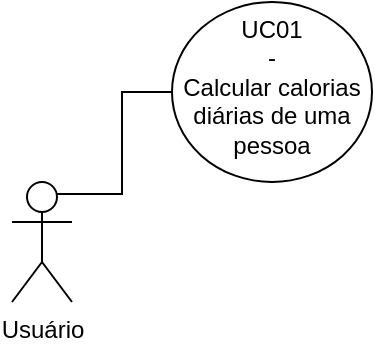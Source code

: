 <mxfile pages="2">
    <diagram name="Caso de Uso" id="Kp4RiOTUOaYyK0_0ndg5">
        <mxGraphModel dx="474" dy="343" grid="1" gridSize="10" guides="1" tooltips="1" connect="1" arrows="1" fold="1" page="1" pageScale="1" pageWidth="827" pageHeight="1169" math="0" shadow="0">
            <root>
                <mxCell id="0"/>
                <mxCell id="1" parent="0"/>
                <mxCell id="DRCF4kptqRcxDCCSdUO5-3" value="" style="edgeStyle=orthogonalEdgeStyle;rounded=0;orthogonalLoop=1;jettySize=auto;html=1;endArrow=none;endFill=0;exitX=0.75;exitY=0.1;exitDx=0;exitDy=0;exitPerimeter=0;" parent="1" source="lyHDmYncrkeJw9UYQN7x-1" target="DRCF4kptqRcxDCCSdUO5-2" edge="1">
                    <mxGeometry relative="1" as="geometry"/>
                </mxCell>
                <mxCell id="lyHDmYncrkeJw9UYQN7x-1" value="Usuário" style="shape=umlActor;verticalLabelPosition=bottom;verticalAlign=top;html=1;outlineConnect=0;" parent="1" vertex="1">
                    <mxGeometry x="80" y="240" width="30" height="60" as="geometry"/>
                </mxCell>
                <mxCell id="DRCF4kptqRcxDCCSdUO5-2" value="UC01&lt;div&gt;-&lt;br&gt;&lt;div&gt;&lt;span style=&quot;background-color: initial;&quot;&gt;Calcular calorias diárias de uma pessoa&lt;/span&gt;&lt;/div&gt;&lt;/div&gt;" style="ellipse;whiteSpace=wrap;html=1;verticalAlign=top;" parent="1" vertex="1">
                    <mxGeometry x="160" y="150" width="100" height="90" as="geometry"/>
                </mxCell>
            </root>
        </mxGraphModel>
    </diagram>
    <diagram id="qQSQ8Psx-xY8djJgs6Xk" name="Classe">
        <mxGraphModel dx="558" dy="404" grid="1" gridSize="10" guides="1" tooltips="1" connect="1" arrows="1" fold="1" page="1" pageScale="1" pageWidth="827" pageHeight="1169" math="0" shadow="0">
            <root>
                <mxCell id="0"/>
                <mxCell id="1" parent="0"/>
                <mxCell id="x8xjkhN7uNwqzMM6Qpy7-1" value="Pessoa" style="swimlane;fontStyle=1;align=center;verticalAlign=top;childLayout=stackLayout;horizontal=1;startSize=26;horizontalStack=0;resizeParent=1;resizeParentMax=0;resizeLast=0;collapsible=1;marginBottom=0;" vertex="1" parent="1">
                    <mxGeometry x="150" y="550" width="200" height="268" as="geometry"/>
                </mxCell>
                <mxCell id="x8xjkhN7uNwqzMM6Qpy7-2" value="- sexo: int" style="text;strokeColor=none;fillColor=none;align=left;verticalAlign=top;spacingLeft=4;spacingRight=4;overflow=hidden;rotatable=0;points=[[0,0.5],[1,0.5]];portConstraint=eastwest;" vertex="1" parent="x8xjkhN7uNwqzMM6Qpy7-1">
                    <mxGeometry y="26" width="200" height="26" as="geometry"/>
                </mxCell>
                <mxCell id="x8xjkhN7uNwqzMM6Qpy7-5" value="- peso: float" style="text;strokeColor=none;fillColor=none;align=left;verticalAlign=top;spacingLeft=4;spacingRight=4;overflow=hidden;rotatable=0;points=[[0,0.5],[1,0.5]];portConstraint=eastwest;" vertex="1" parent="x8xjkhN7uNwqzMM6Qpy7-1">
                    <mxGeometry y="52" width="200" height="26" as="geometry"/>
                </mxCell>
                <mxCell id="x8xjkhN7uNwqzMM6Qpy7-6" value="- altura: float" style="text;strokeColor=none;fillColor=none;align=left;verticalAlign=top;spacingLeft=4;spacingRight=4;overflow=hidden;rotatable=0;points=[[0,0.5],[1,0.5]];portConstraint=eastwest;" vertex="1" parent="x8xjkhN7uNwqzMM6Qpy7-1">
                    <mxGeometry y="78" width="200" height="26" as="geometry"/>
                </mxCell>
                <mxCell id="x8xjkhN7uNwqzMM6Qpy7-7" value="- idade: int" style="text;strokeColor=none;fillColor=none;align=left;verticalAlign=top;spacingLeft=4;spacingRight=4;overflow=hidden;rotatable=0;points=[[0,0.5],[1,0.5]];portConstraint=eastwest;" vertex="1" parent="x8xjkhN7uNwqzMM6Qpy7-1">
                    <mxGeometry y="104" width="200" height="26" as="geometry"/>
                </mxCell>
                <mxCell id="x8xjkhN7uNwqzMM6Qpy7-8" value="- atividade_fisica: int" style="text;strokeColor=none;fillColor=none;align=left;verticalAlign=top;spacingLeft=4;spacingRight=4;overflow=hidden;rotatable=0;points=[[0,0.5],[1,0.5]];portConstraint=eastwest;" vertex="1" parent="x8xjkhN7uNwqzMM6Qpy7-1">
                    <mxGeometry y="130" width="200" height="26" as="geometry"/>
                </mxCell>
                <mxCell id="x8xjkhN7uNwqzMM6Qpy7-3" value="" style="line;strokeWidth=1;fillColor=none;align=left;verticalAlign=middle;spacingTop=-1;spacingLeft=3;spacingRight=3;rotatable=0;labelPosition=right;points=[];portConstraint=eastwest;strokeColor=inherit;" vertex="1" parent="x8xjkhN7uNwqzMM6Qpy7-1">
                    <mxGeometry y="156" width="200" height="8" as="geometry"/>
                </mxCell>
                <mxCell id="x8xjkhN7uNwqzMM6Qpy7-4" value="+ fator_peso(): float" style="text;strokeColor=none;fillColor=none;align=left;verticalAlign=top;spacingLeft=4;spacingRight=4;overflow=hidden;rotatable=0;points=[[0,0.5],[1,0.5]];portConstraint=eastwest;" vertex="1" parent="x8xjkhN7uNwqzMM6Qpy7-1">
                    <mxGeometry y="164" width="200" height="26" as="geometry"/>
                </mxCell>
                <mxCell id="x8xjkhN7uNwqzMM6Qpy7-9" value="+ fator_altura(): float" style="text;strokeColor=none;fillColor=none;align=left;verticalAlign=top;spacingLeft=4;spacingRight=4;overflow=hidden;rotatable=0;points=[[0,0.5],[1,0.5]];portConstraint=eastwest;" vertex="1" parent="x8xjkhN7uNwqzMM6Qpy7-1">
                    <mxGeometry y="190" width="200" height="26" as="geometry"/>
                </mxCell>
                <mxCell id="x8xjkhN7uNwqzMM6Qpy7-10" value="+ fator_idade(): float" style="text;strokeColor=none;fillColor=none;align=left;verticalAlign=top;spacingLeft=4;spacingRight=4;overflow=hidden;rotatable=0;points=[[0,0.5],[1,0.5]];portConstraint=eastwest;" vertex="1" parent="x8xjkhN7uNwqzMM6Qpy7-1">
                    <mxGeometry y="216" width="200" height="26" as="geometry"/>
                </mxCell>
                <mxCell id="x8xjkhN7uNwqzMM6Qpy7-11" value="+ fator_atividade_fisica(): float" style="text;strokeColor=none;fillColor=none;align=left;verticalAlign=top;spacingLeft=4;spacingRight=4;overflow=hidden;rotatable=0;points=[[0,0.5],[1,0.5]];portConstraint=eastwest;" vertex="1" parent="x8xjkhN7uNwqzMM6Qpy7-1">
                    <mxGeometry y="242" width="200" height="26" as="geometry"/>
                </mxCell>
                <mxCell id="x8xjkhN7uNwqzMM6Qpy7-12" value="Calculadora" style="swimlane;fontStyle=1;align=center;verticalAlign=top;childLayout=stackLayout;horizontal=1;startSize=26;horizontalStack=0;resizeParent=1;resizeParentMax=0;resizeLast=0;collapsible=1;marginBottom=0;" vertex="1" parent="1">
                    <mxGeometry x="470" y="560" width="240" height="164" as="geometry"/>
                </mxCell>
                <mxCell id="x8xjkhN7uNwqzMM6Qpy7-13" value="- fator_geb: float" style="text;strokeColor=none;fillColor=none;align=left;verticalAlign=top;spacingLeft=4;spacingRight=4;overflow=hidden;rotatable=0;points=[[0,0.5],[1,0.5]];portConstraint=eastwest;" vertex="1" parent="x8xjkhN7uNwqzMM6Qpy7-12">
                    <mxGeometry y="26" width="240" height="26" as="geometry"/>
                </mxCell>
                <mxCell id="x8xjkhN7uNwqzMM6Qpy7-16" value="- pessoa: Pessoa" style="text;strokeColor=none;fillColor=none;align=left;verticalAlign=top;spacingLeft=4;spacingRight=4;overflow=hidden;rotatable=0;points=[[0,0.5],[1,0.5]];portConstraint=eastwest;" vertex="1" parent="x8xjkhN7uNwqzMM6Qpy7-12">
                    <mxGeometry y="52" width="240" height="26" as="geometry"/>
                </mxCell>
                <mxCell id="x8xjkhN7uNwqzMM6Qpy7-14" value="" style="line;strokeWidth=1;fillColor=none;align=left;verticalAlign=middle;spacingTop=-1;spacingLeft=3;spacingRight=3;rotatable=0;labelPosition=right;points=[];portConstraint=eastwest;strokeColor=inherit;" vertex="1" parent="x8xjkhN7uNwqzMM6Qpy7-12">
                    <mxGeometry y="78" width="240" height="8" as="geometry"/>
                </mxCell>
                <mxCell id="x8xjkhN7uNwqzMM6Qpy7-23" value="+ __init__(pessoa:Pessoa): void" style="text;strokeColor=none;fillColor=none;align=left;verticalAlign=top;spacingLeft=4;spacingRight=4;overflow=hidden;rotatable=0;points=[[0,0.5],[1,0.5]];portConstraint=eastwest;" vertex="1" parent="x8xjkhN7uNwqzMM6Qpy7-12">
                    <mxGeometry y="86" width="240" height="26" as="geometry"/>
                </mxCell>
                <mxCell id="x8xjkhN7uNwqzMM6Qpy7-15" value="+ calcular_calorias_diarias(): float" style="text;strokeColor=none;fillColor=none;align=left;verticalAlign=top;spacingLeft=4;spacingRight=4;overflow=hidden;rotatable=0;points=[[0,0.5],[1,0.5]];portConstraint=eastwest;" vertex="1" parent="x8xjkhN7uNwqzMM6Qpy7-12">
                    <mxGeometry y="112" width="240" height="26" as="geometry"/>
                </mxCell>
                <mxCell id="x8xjkhN7uNwqzMM6Qpy7-18" value="+ calcular_geb(): float" style="text;strokeColor=none;fillColor=none;align=left;verticalAlign=top;spacingLeft=4;spacingRight=4;overflow=hidden;rotatable=0;points=[[0,0.5],[1,0.5]];portConstraint=eastwest;" vertex="1" parent="x8xjkhN7uNwqzMM6Qpy7-12">
                    <mxGeometry y="138" width="240" height="26" as="geometry"/>
                </mxCell>
                <mxCell id="x8xjkhN7uNwqzMM6Qpy7-17" value="1" style="endArrow=open;html=1;endSize=12;startArrow=diamondThin;startSize=14;startFill=1;edgeStyle=orthogonalEdgeStyle;align=left;verticalAlign=bottom;exitX=1;exitY=0.5;exitDx=0;exitDy=0;entryX=0;entryY=0.5;entryDx=0;entryDy=0;" edge="1" parent="1" source="x8xjkhN7uNwqzMM6Qpy7-2" target="x8xjkhN7uNwqzMM6Qpy7-16">
                    <mxGeometry x="-1" y="3" relative="1" as="geometry">
                        <mxPoint x="170" y="720" as="sourcePoint"/>
                        <mxPoint x="330" y="720" as="targetPoint"/>
                    </mxGeometry>
                </mxCell>
                <mxCell id="x8xjkhN7uNwqzMM6Qpy7-19" value="ControllerApi" style="swimlane;fontStyle=1;align=center;verticalAlign=top;childLayout=stackLayout;horizontal=1;startSize=26;horizontalStack=0;resizeParent=1;resizeParentMax=0;resizeLast=0;collapsible=1;marginBottom=0;" vertex="1" parent="1">
                    <mxGeometry x="180" y="270" width="550" height="60" as="geometry"/>
                </mxCell>
                <mxCell id="x8xjkhN7uNwqzMM6Qpy7-21" value="" style="line;strokeWidth=1;fillColor=none;align=left;verticalAlign=middle;spacingTop=-1;spacingLeft=3;spacingRight=3;rotatable=0;labelPosition=right;points=[];portConstraint=eastwest;strokeColor=inherit;" vertex="1" parent="x8xjkhN7uNwqzMM6Qpy7-19">
                    <mxGeometry y="26" width="550" height="8" as="geometry"/>
                </mxCell>
                <mxCell id="x8xjkhN7uNwqzMM6Qpy7-22" value="+ get_gasto_calorico_diario(sexo:int, peso:float, altura:float, idade:int, atividade_fisica:int): type" style="text;strokeColor=none;fillColor=none;align=left;verticalAlign=top;spacingLeft=4;spacingRight=4;overflow=hidden;rotatable=0;points=[[0,0.5],[1,0.5]];portConstraint=eastwest;" vertex="1" parent="x8xjkhN7uNwqzMM6Qpy7-19">
                    <mxGeometry y="34" width="550" height="26" as="geometry"/>
                </mxCell>
                <mxCell id="x8xjkhN7uNwqzMM6Qpy7-24" value="" style="endArrow=none;html=1;edgeStyle=orthogonalEdgeStyle;exitX=0.372;exitY=1.08;exitDx=0;exitDy=0;exitPerimeter=0;entryX=0.5;entryY=0;entryDx=0;entryDy=0;" edge="1" parent="1" source="x8xjkhN7uNwqzMM6Qpy7-22" target="x8xjkhN7uNwqzMM6Qpy7-12">
                    <mxGeometry relative="1" as="geometry">
                        <mxPoint x="390" y="360" as="sourcePoint"/>
                        <mxPoint x="550" y="360" as="targetPoint"/>
                        <Array as="points">
                            <mxPoint x="385" y="370"/>
                            <mxPoint x="455" y="370"/>
                            <mxPoint x="455" y="445"/>
                            <mxPoint x="590" y="445"/>
                        </Array>
                    </mxGeometry>
                </mxCell>
            </root>
        </mxGraphModel>
    </diagram>
</mxfile>